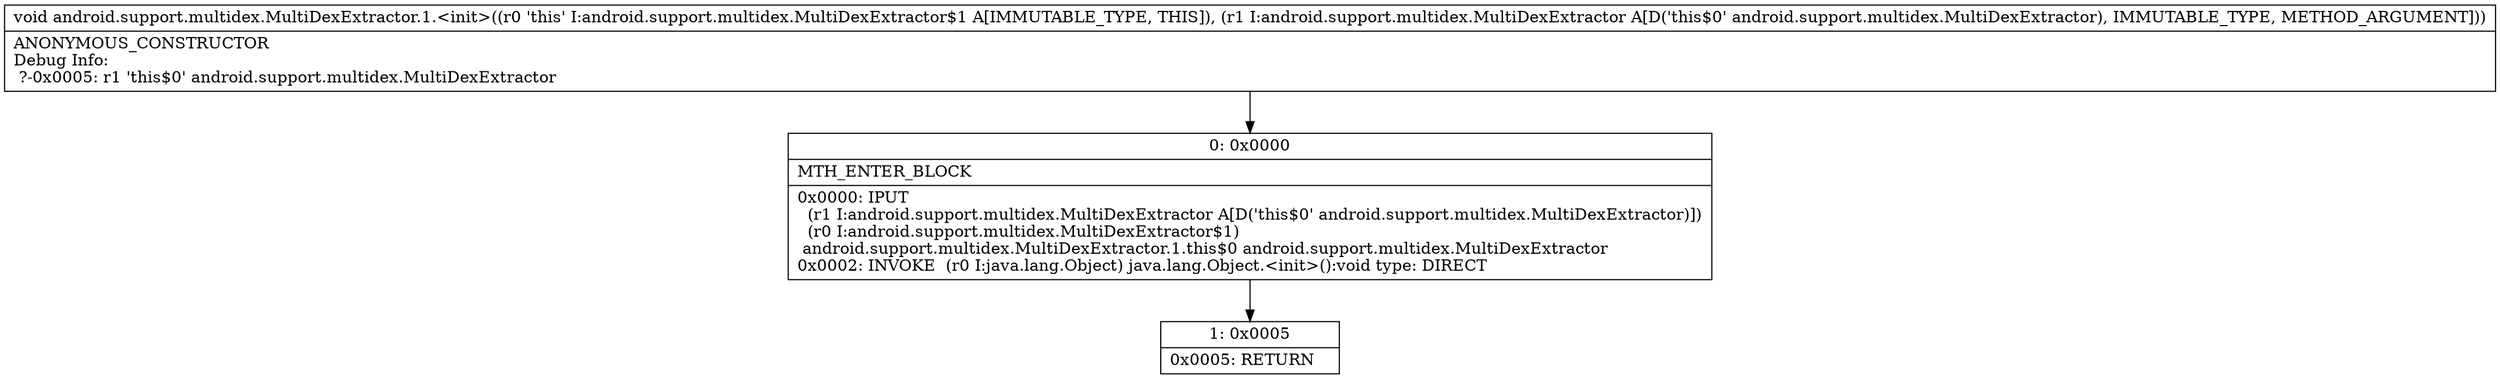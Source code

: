 digraph "CFG forandroid.support.multidex.MultiDexExtractor.1.\<init\>(Landroid\/support\/multidex\/MultiDexExtractor;)V" {
Node_0 [shape=record,label="{0\:\ 0x0000|MTH_ENTER_BLOCK\l|0x0000: IPUT  \l  (r1 I:android.support.multidex.MultiDexExtractor A[D('this$0' android.support.multidex.MultiDexExtractor)])\l  (r0 I:android.support.multidex.MultiDexExtractor$1)\l android.support.multidex.MultiDexExtractor.1.this$0 android.support.multidex.MultiDexExtractor \l0x0002: INVOKE  (r0 I:java.lang.Object) java.lang.Object.\<init\>():void type: DIRECT \l}"];
Node_1 [shape=record,label="{1\:\ 0x0005|0x0005: RETURN   \l}"];
MethodNode[shape=record,label="{void android.support.multidex.MultiDexExtractor.1.\<init\>((r0 'this' I:android.support.multidex.MultiDexExtractor$1 A[IMMUTABLE_TYPE, THIS]), (r1 I:android.support.multidex.MultiDexExtractor A[D('this$0' android.support.multidex.MultiDexExtractor), IMMUTABLE_TYPE, METHOD_ARGUMENT]))  | ANONYMOUS_CONSTRUCTOR\lDebug Info:\l  ?\-0x0005: r1 'this$0' android.support.multidex.MultiDexExtractor\l}"];
MethodNode -> Node_0;
Node_0 -> Node_1;
}


